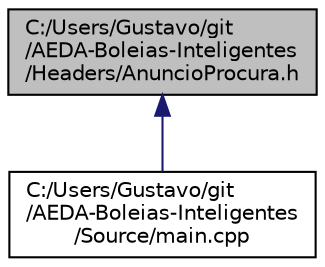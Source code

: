digraph "C:/Users/Gustavo/git/AEDA-Boleias-Inteligentes/Headers/AnuncioProcura.h"
{
  edge [fontname="Helvetica",fontsize="10",labelfontname="Helvetica",labelfontsize="10"];
  node [fontname="Helvetica",fontsize="10",shape=record];
  Node1 [label="C:/Users/Gustavo/git\l/AEDA-Boleias-Inteligentes\l/Headers/AnuncioProcura.h",height=0.2,width=0.4,color="black", fillcolor="grey75", style="filled", fontcolor="black"];
  Node1 -> Node2 [dir="back",color="midnightblue",fontsize="10",style="solid"];
  Node2 [label="C:/Users/Gustavo/git\l/AEDA-Boleias-Inteligentes\l/Source/main.cpp",height=0.2,width=0.4,color="black", fillcolor="white", style="filled",URL="$main_8cpp.html"];
}
